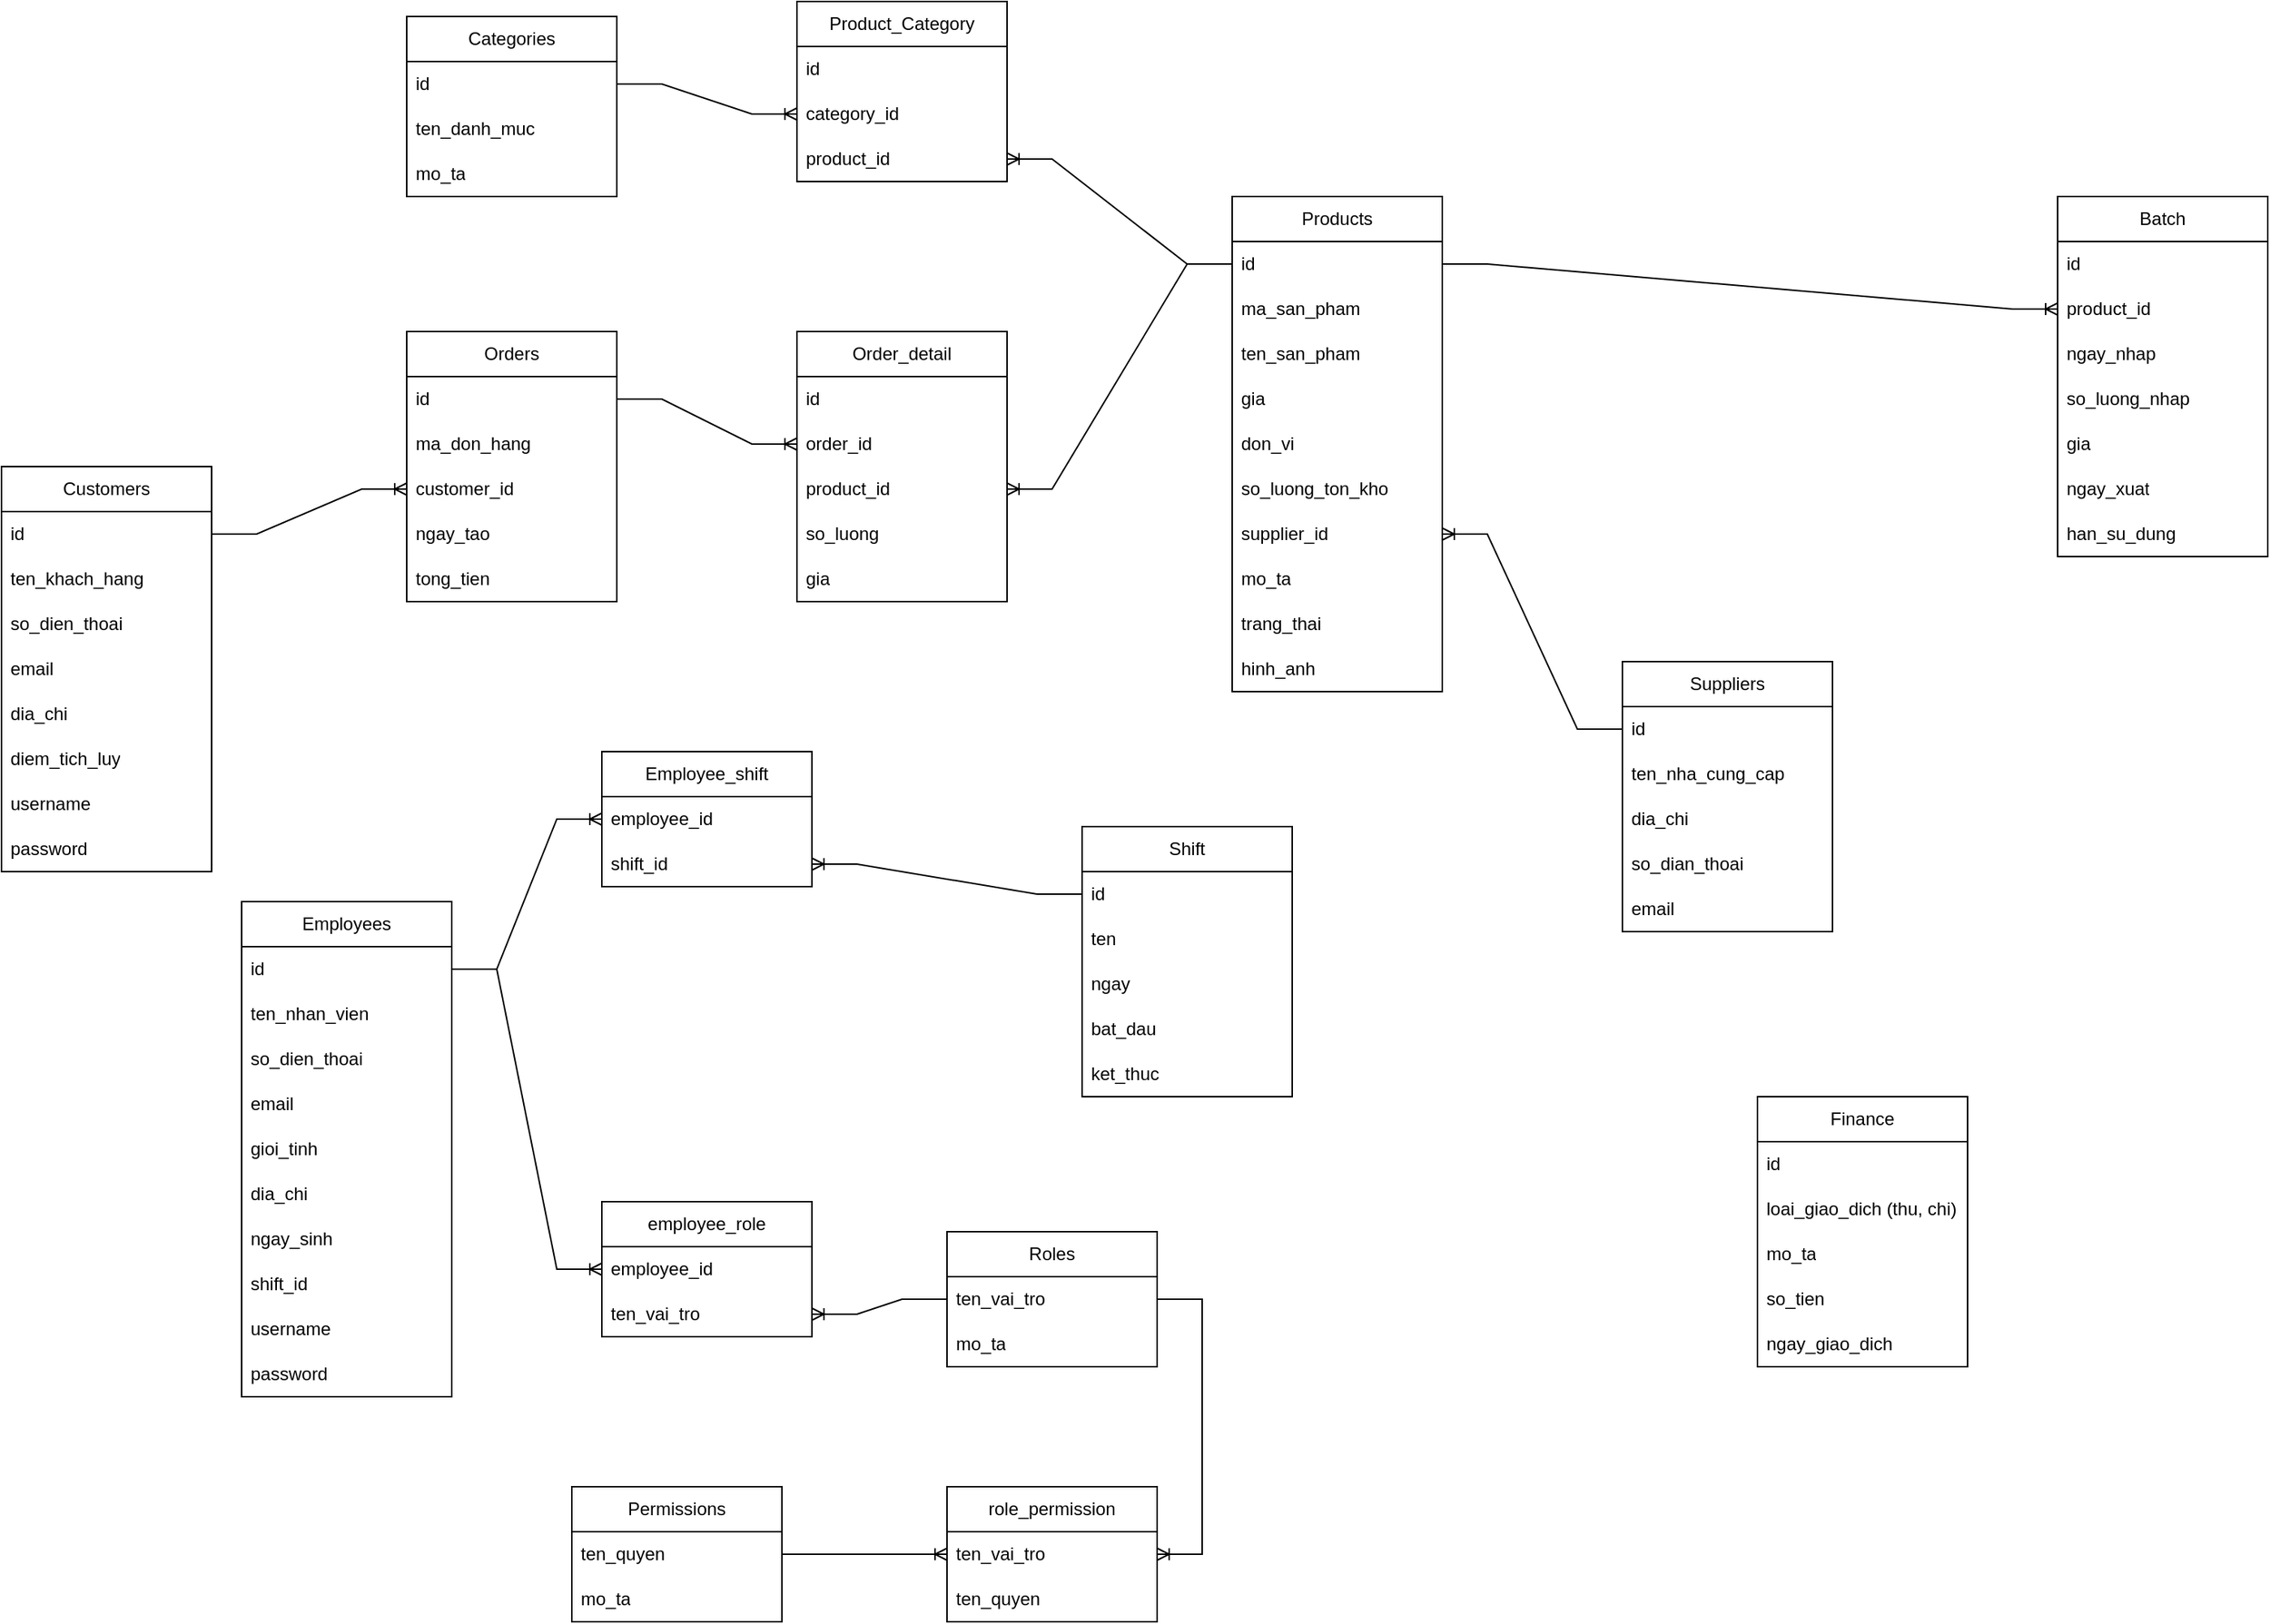 <mxfile version="24.7.8">
  <diagram name="Page-1" id="H669naESDMxC-aba8ynb">
    <mxGraphModel dx="2583" dy="2015" grid="1" gridSize="10" guides="1" tooltips="1" connect="1" arrows="1" fold="1" page="1" pageScale="1" pageWidth="827" pageHeight="1169" math="0" shadow="0">
      <root>
        <mxCell id="0" />
        <mxCell id="1" parent="0" />
        <mxCell id="jbOzBI5GDb5DetdZofzy-1" value="Employee_shift" style="swimlane;fontStyle=0;childLayout=stackLayout;horizontal=1;startSize=30;horizontalStack=0;resizeParent=1;resizeParentMax=0;resizeLast=0;collapsible=1;marginBottom=0;whiteSpace=wrap;html=1;" parent="1" vertex="1">
          <mxGeometry x="-1050" y="410" width="140" height="90" as="geometry" />
        </mxCell>
        <mxCell id="jbOzBI5GDb5DetdZofzy-2" value="employee_id" style="text;strokeColor=none;fillColor=none;align=left;verticalAlign=middle;spacingLeft=4;spacingRight=4;overflow=hidden;points=[[0,0.5],[1,0.5]];portConstraint=eastwest;rotatable=0;whiteSpace=wrap;html=1;" parent="jbOzBI5GDb5DetdZofzy-1" vertex="1">
          <mxGeometry y="30" width="140" height="30" as="geometry" />
        </mxCell>
        <mxCell id="jbOzBI5GDb5DetdZofzy-3" value="shift_id" style="text;strokeColor=none;fillColor=none;align=left;verticalAlign=middle;spacingLeft=4;spacingRight=4;overflow=hidden;points=[[0,0.5],[1,0.5]];portConstraint=eastwest;rotatable=0;whiteSpace=wrap;html=1;" parent="jbOzBI5GDb5DetdZofzy-1" vertex="1">
          <mxGeometry y="60" width="140" height="30" as="geometry" />
        </mxCell>
        <mxCell id="jbOzBI5GDb5DetdZofzy-5" value="employee_role" style="swimlane;fontStyle=0;childLayout=stackLayout;horizontal=1;startSize=30;horizontalStack=0;resizeParent=1;resizeParentMax=0;resizeLast=0;collapsible=1;marginBottom=0;whiteSpace=wrap;html=1;" parent="1" vertex="1">
          <mxGeometry x="-1050" y="710" width="140" height="90" as="geometry" />
        </mxCell>
        <mxCell id="jbOzBI5GDb5DetdZofzy-6" value="employee_id" style="text;strokeColor=none;fillColor=none;align=left;verticalAlign=middle;spacingLeft=4;spacingRight=4;overflow=hidden;points=[[0,0.5],[1,0.5]];portConstraint=eastwest;rotatable=0;whiteSpace=wrap;html=1;" parent="jbOzBI5GDb5DetdZofzy-5" vertex="1">
          <mxGeometry y="30" width="140" height="30" as="geometry" />
        </mxCell>
        <mxCell id="jbOzBI5GDb5DetdZofzy-8" value="ten_vai_tro" style="text;strokeColor=none;fillColor=none;align=left;verticalAlign=middle;spacingLeft=4;spacingRight=4;overflow=hidden;points=[[0,0.5],[1,0.5]];portConstraint=eastwest;rotatable=0;whiteSpace=wrap;html=1;" parent="jbOzBI5GDb5DetdZofzy-5" vertex="1">
          <mxGeometry y="60" width="140" height="30" as="geometry" />
        </mxCell>
        <mxCell id="jbOzBI5GDb5DetdZofzy-9" value="role_permission" style="swimlane;fontStyle=0;childLayout=stackLayout;horizontal=1;startSize=30;horizontalStack=0;resizeParent=1;resizeParentMax=0;resizeLast=0;collapsible=1;marginBottom=0;whiteSpace=wrap;html=1;" parent="1" vertex="1">
          <mxGeometry x="-820" y="900" width="140" height="90" as="geometry" />
        </mxCell>
        <mxCell id="jbOzBI5GDb5DetdZofzy-10" value="ten_vai_tro" style="text;strokeColor=none;fillColor=none;align=left;verticalAlign=middle;spacingLeft=4;spacingRight=4;overflow=hidden;points=[[0,0.5],[1,0.5]];portConstraint=eastwest;rotatable=0;whiteSpace=wrap;html=1;" parent="jbOzBI5GDb5DetdZofzy-9" vertex="1">
          <mxGeometry y="30" width="140" height="30" as="geometry" />
        </mxCell>
        <mxCell id="jbOzBI5GDb5DetdZofzy-11" value="ten_quyen" style="text;strokeColor=none;fillColor=none;align=left;verticalAlign=middle;spacingLeft=4;spacingRight=4;overflow=hidden;points=[[0,0.5],[1,0.5]];portConstraint=eastwest;rotatable=0;whiteSpace=wrap;html=1;" parent="jbOzBI5GDb5DetdZofzy-9" vertex="1">
          <mxGeometry y="60" width="140" height="30" as="geometry" />
        </mxCell>
        <mxCell id="jbOzBI5GDb5DetdZofzy-17" value="Roles" style="swimlane;fontStyle=0;childLayout=stackLayout;horizontal=1;startSize=30;horizontalStack=0;resizeParent=1;resizeParentMax=0;resizeLast=0;collapsible=1;marginBottom=0;whiteSpace=wrap;html=1;" parent="1" vertex="1">
          <mxGeometry x="-820" y="730" width="140" height="90" as="geometry" />
        </mxCell>
        <mxCell id="jbOzBI5GDb5DetdZofzy-19" value="ten_vai_tro" style="text;strokeColor=none;fillColor=none;align=left;verticalAlign=middle;spacingLeft=4;spacingRight=4;overflow=hidden;points=[[0,0.5],[1,0.5]];portConstraint=eastwest;rotatable=0;whiteSpace=wrap;html=1;" parent="jbOzBI5GDb5DetdZofzy-17" vertex="1">
          <mxGeometry y="30" width="140" height="30" as="geometry" />
        </mxCell>
        <mxCell id="jbOzBI5GDb5DetdZofzy-20" value="mo_ta" style="text;strokeColor=none;fillColor=none;align=left;verticalAlign=middle;spacingLeft=4;spacingRight=4;overflow=hidden;points=[[0,0.5],[1,0.5]];portConstraint=eastwest;rotatable=0;whiteSpace=wrap;html=1;" parent="jbOzBI5GDb5DetdZofzy-17" vertex="1">
          <mxGeometry y="60" width="140" height="30" as="geometry" />
        </mxCell>
        <mxCell id="jbOzBI5GDb5DetdZofzy-21" value="Finance" style="swimlane;fontStyle=0;childLayout=stackLayout;horizontal=1;startSize=30;horizontalStack=0;resizeParent=1;resizeParentMax=0;resizeLast=0;collapsible=1;marginBottom=0;whiteSpace=wrap;html=1;" parent="1" vertex="1">
          <mxGeometry x="-280" y="640" width="140" height="180" as="geometry" />
        </mxCell>
        <mxCell id="jbOzBI5GDb5DetdZofzy-22" value="id" style="text;strokeColor=none;fillColor=none;align=left;verticalAlign=middle;spacingLeft=4;spacingRight=4;overflow=hidden;points=[[0,0.5],[1,0.5]];portConstraint=eastwest;rotatable=0;whiteSpace=wrap;html=1;" parent="jbOzBI5GDb5DetdZofzy-21" vertex="1">
          <mxGeometry y="30" width="140" height="30" as="geometry" />
        </mxCell>
        <mxCell id="jbOzBI5GDb5DetdZofzy-23" value="loai_giao_dich (thu, chi)" style="text;strokeColor=none;fillColor=none;align=left;verticalAlign=middle;spacingLeft=4;spacingRight=4;overflow=hidden;points=[[0,0.5],[1,0.5]];portConstraint=eastwest;rotatable=0;whiteSpace=wrap;html=1;" parent="jbOzBI5GDb5DetdZofzy-21" vertex="1">
          <mxGeometry y="60" width="140" height="30" as="geometry" />
        </mxCell>
        <mxCell id="jbOzBI5GDb5DetdZofzy-24" value="mo_ta" style="text;strokeColor=none;fillColor=none;align=left;verticalAlign=middle;spacingLeft=4;spacingRight=4;overflow=hidden;points=[[0,0.5],[1,0.5]];portConstraint=eastwest;rotatable=0;whiteSpace=wrap;html=1;" parent="jbOzBI5GDb5DetdZofzy-21" vertex="1">
          <mxGeometry y="90" width="140" height="30" as="geometry" />
        </mxCell>
        <mxCell id="jbOzBI5GDb5DetdZofzy-105" value="so_tien" style="text;strokeColor=none;fillColor=none;align=left;verticalAlign=middle;spacingLeft=4;spacingRight=4;overflow=hidden;points=[[0,0.5],[1,0.5]];portConstraint=eastwest;rotatable=0;whiteSpace=wrap;html=1;" parent="jbOzBI5GDb5DetdZofzy-21" vertex="1">
          <mxGeometry y="120" width="140" height="30" as="geometry" />
        </mxCell>
        <mxCell id="jbOzBI5GDb5DetdZofzy-106" value="ngay_giao_dich" style="text;strokeColor=none;fillColor=none;align=left;verticalAlign=middle;spacingLeft=4;spacingRight=4;overflow=hidden;points=[[0,0.5],[1,0.5]];portConstraint=eastwest;rotatable=0;whiteSpace=wrap;html=1;" parent="jbOzBI5GDb5DetdZofzy-21" vertex="1">
          <mxGeometry y="150" width="140" height="30" as="geometry" />
        </mxCell>
        <mxCell id="jbOzBI5GDb5DetdZofzy-25" value="Order_detail" style="swimlane;fontStyle=0;childLayout=stackLayout;horizontal=1;startSize=30;horizontalStack=0;resizeParent=1;resizeParentMax=0;resizeLast=0;collapsible=1;marginBottom=0;whiteSpace=wrap;html=1;" parent="1" vertex="1">
          <mxGeometry x="-920" y="130" width="140" height="180" as="geometry" />
        </mxCell>
        <mxCell id="jbOzBI5GDb5DetdZofzy-26" value="id" style="text;strokeColor=none;fillColor=none;align=left;verticalAlign=middle;spacingLeft=4;spacingRight=4;overflow=hidden;points=[[0,0.5],[1,0.5]];portConstraint=eastwest;rotatable=0;whiteSpace=wrap;html=1;" parent="jbOzBI5GDb5DetdZofzy-25" vertex="1">
          <mxGeometry y="30" width="140" height="30" as="geometry" />
        </mxCell>
        <mxCell id="jbOzBI5GDb5DetdZofzy-27" value="order_id" style="text;strokeColor=none;fillColor=none;align=left;verticalAlign=middle;spacingLeft=4;spacingRight=4;overflow=hidden;points=[[0,0.5],[1,0.5]];portConstraint=eastwest;rotatable=0;whiteSpace=wrap;html=1;" parent="jbOzBI5GDb5DetdZofzy-25" vertex="1">
          <mxGeometry y="60" width="140" height="30" as="geometry" />
        </mxCell>
        <mxCell id="jbOzBI5GDb5DetdZofzy-28" value="product_id" style="text;strokeColor=none;fillColor=none;align=left;verticalAlign=middle;spacingLeft=4;spacingRight=4;overflow=hidden;points=[[0,0.5],[1,0.5]];portConstraint=eastwest;rotatable=0;whiteSpace=wrap;html=1;" parent="jbOzBI5GDb5DetdZofzy-25" vertex="1">
          <mxGeometry y="90" width="140" height="30" as="geometry" />
        </mxCell>
        <mxCell id="jbOzBI5GDb5DetdZofzy-103" value="so_luong" style="text;strokeColor=none;fillColor=none;align=left;verticalAlign=middle;spacingLeft=4;spacingRight=4;overflow=hidden;points=[[0,0.5],[1,0.5]];portConstraint=eastwest;rotatable=0;whiteSpace=wrap;html=1;" parent="jbOzBI5GDb5DetdZofzy-25" vertex="1">
          <mxGeometry y="120" width="140" height="30" as="geometry" />
        </mxCell>
        <mxCell id="jbOzBI5GDb5DetdZofzy-104" value="gia" style="text;strokeColor=none;fillColor=none;align=left;verticalAlign=middle;spacingLeft=4;spacingRight=4;overflow=hidden;points=[[0,0.5],[1,0.5]];portConstraint=eastwest;rotatable=0;whiteSpace=wrap;html=1;" parent="jbOzBI5GDb5DetdZofzy-25" vertex="1">
          <mxGeometry y="150" width="140" height="30" as="geometry" />
        </mxCell>
        <mxCell id="jbOzBI5GDb5DetdZofzy-29" value="Orders" style="swimlane;fontStyle=0;childLayout=stackLayout;horizontal=1;startSize=30;horizontalStack=0;resizeParent=1;resizeParentMax=0;resizeLast=0;collapsible=1;marginBottom=0;whiteSpace=wrap;html=1;" parent="1" vertex="1">
          <mxGeometry x="-1180" y="130" width="140" height="180" as="geometry" />
        </mxCell>
        <mxCell id="jbOzBI5GDb5DetdZofzy-30" value="id" style="text;strokeColor=none;fillColor=none;align=left;verticalAlign=middle;spacingLeft=4;spacingRight=4;overflow=hidden;points=[[0,0.5],[1,0.5]];portConstraint=eastwest;rotatable=0;whiteSpace=wrap;html=1;" parent="jbOzBI5GDb5DetdZofzy-29" vertex="1">
          <mxGeometry y="30" width="140" height="30" as="geometry" />
        </mxCell>
        <mxCell id="jbOzBI5GDb5DetdZofzy-31" value="ma_don_hang" style="text;strokeColor=none;fillColor=none;align=left;verticalAlign=middle;spacingLeft=4;spacingRight=4;overflow=hidden;points=[[0,0.5],[1,0.5]];portConstraint=eastwest;rotatable=0;whiteSpace=wrap;html=1;" parent="jbOzBI5GDb5DetdZofzy-29" vertex="1">
          <mxGeometry y="60" width="140" height="30" as="geometry" />
        </mxCell>
        <mxCell id="jbOzBI5GDb5DetdZofzy-32" value="customer_id" style="text;strokeColor=none;fillColor=none;align=left;verticalAlign=middle;spacingLeft=4;spacingRight=4;overflow=hidden;points=[[0,0.5],[1,0.5]];portConstraint=eastwest;rotatable=0;whiteSpace=wrap;html=1;" parent="jbOzBI5GDb5DetdZofzy-29" vertex="1">
          <mxGeometry y="90" width="140" height="30" as="geometry" />
        </mxCell>
        <mxCell id="jbOzBI5GDb5DetdZofzy-100" value="ngay_tao" style="text;strokeColor=none;fillColor=none;align=left;verticalAlign=middle;spacingLeft=4;spacingRight=4;overflow=hidden;points=[[0,0.5],[1,0.5]];portConstraint=eastwest;rotatable=0;whiteSpace=wrap;html=1;" parent="jbOzBI5GDb5DetdZofzy-29" vertex="1">
          <mxGeometry y="120" width="140" height="30" as="geometry" />
        </mxCell>
        <mxCell id="jbOzBI5GDb5DetdZofzy-101" value="tong_tien" style="text;strokeColor=none;fillColor=none;align=left;verticalAlign=middle;spacingLeft=4;spacingRight=4;overflow=hidden;points=[[0,0.5],[1,0.5]];portConstraint=eastwest;rotatable=0;whiteSpace=wrap;html=1;" parent="jbOzBI5GDb5DetdZofzy-29" vertex="1">
          <mxGeometry y="150" width="140" height="30" as="geometry" />
        </mxCell>
        <mxCell id="jbOzBI5GDb5DetdZofzy-33" value="Customers" style="swimlane;fontStyle=0;childLayout=stackLayout;horizontal=1;startSize=30;horizontalStack=0;resizeParent=1;resizeParentMax=0;resizeLast=0;collapsible=1;marginBottom=0;whiteSpace=wrap;html=1;" parent="1" vertex="1">
          <mxGeometry x="-1450" y="220" width="140" height="270" as="geometry" />
        </mxCell>
        <mxCell id="jbOzBI5GDb5DetdZofzy-34" value="id" style="text;strokeColor=none;fillColor=none;align=left;verticalAlign=middle;spacingLeft=4;spacingRight=4;overflow=hidden;points=[[0,0.5],[1,0.5]];portConstraint=eastwest;rotatable=0;whiteSpace=wrap;html=1;" parent="jbOzBI5GDb5DetdZofzy-33" vertex="1">
          <mxGeometry y="30" width="140" height="30" as="geometry" />
        </mxCell>
        <mxCell id="jbOzBI5GDb5DetdZofzy-35" value="ten_khach_hang" style="text;strokeColor=none;fillColor=none;align=left;verticalAlign=middle;spacingLeft=4;spacingRight=4;overflow=hidden;points=[[0,0.5],[1,0.5]];portConstraint=eastwest;rotatable=0;whiteSpace=wrap;html=1;" parent="jbOzBI5GDb5DetdZofzy-33" vertex="1">
          <mxGeometry y="60" width="140" height="30" as="geometry" />
        </mxCell>
        <mxCell id="jbOzBI5GDb5DetdZofzy-90" value="so_dien_thoai" style="text;strokeColor=none;fillColor=none;align=left;verticalAlign=middle;spacingLeft=4;spacingRight=4;overflow=hidden;points=[[0,0.5],[1,0.5]];portConstraint=eastwest;rotatable=0;whiteSpace=wrap;html=1;" parent="jbOzBI5GDb5DetdZofzy-33" vertex="1">
          <mxGeometry y="90" width="140" height="30" as="geometry" />
        </mxCell>
        <mxCell id="jbOzBI5GDb5DetdZofzy-88" value="email" style="text;strokeColor=none;fillColor=none;align=left;verticalAlign=middle;spacingLeft=4;spacingRight=4;overflow=hidden;points=[[0,0.5],[1,0.5]];portConstraint=eastwest;rotatable=0;whiteSpace=wrap;html=1;" parent="jbOzBI5GDb5DetdZofzy-33" vertex="1">
          <mxGeometry y="120" width="140" height="30" as="geometry" />
        </mxCell>
        <mxCell id="jbOzBI5GDb5DetdZofzy-91" value="dia_chi" style="text;strokeColor=none;fillColor=none;align=left;verticalAlign=middle;spacingLeft=4;spacingRight=4;overflow=hidden;points=[[0,0.5],[1,0.5]];portConstraint=eastwest;rotatable=0;whiteSpace=wrap;html=1;" parent="jbOzBI5GDb5DetdZofzy-33" vertex="1">
          <mxGeometry y="150" width="140" height="30" as="geometry" />
        </mxCell>
        <mxCell id="jbOzBI5GDb5DetdZofzy-89" value="diem_tich_luy" style="text;strokeColor=none;fillColor=none;align=left;verticalAlign=middle;spacingLeft=4;spacingRight=4;overflow=hidden;points=[[0,0.5],[1,0.5]];portConstraint=eastwest;rotatable=0;whiteSpace=wrap;html=1;" parent="jbOzBI5GDb5DetdZofzy-33" vertex="1">
          <mxGeometry y="180" width="140" height="30" as="geometry" />
        </mxCell>
        <mxCell id="jbOzBI5GDb5DetdZofzy-96" value="username" style="text;strokeColor=none;fillColor=none;align=left;verticalAlign=middle;spacingLeft=4;spacingRight=4;overflow=hidden;points=[[0,0.5],[1,0.5]];portConstraint=eastwest;rotatable=0;whiteSpace=wrap;html=1;" parent="jbOzBI5GDb5DetdZofzy-33" vertex="1">
          <mxGeometry y="210" width="140" height="30" as="geometry" />
        </mxCell>
        <mxCell id="jbOzBI5GDb5DetdZofzy-97" value="password" style="text;strokeColor=none;fillColor=none;align=left;verticalAlign=middle;spacingLeft=4;spacingRight=4;overflow=hidden;points=[[0,0.5],[1,0.5]];portConstraint=eastwest;rotatable=0;whiteSpace=wrap;html=1;" parent="jbOzBI5GDb5DetdZofzy-33" vertex="1">
          <mxGeometry y="240" width="140" height="30" as="geometry" />
        </mxCell>
        <mxCell id="jbOzBI5GDb5DetdZofzy-37" value="Employees" style="swimlane;fontStyle=0;childLayout=stackLayout;horizontal=1;startSize=30;horizontalStack=0;resizeParent=1;resizeParentMax=0;resizeLast=0;collapsible=1;marginBottom=0;whiteSpace=wrap;html=1;" parent="1" vertex="1">
          <mxGeometry x="-1290" y="510" width="140" height="330" as="geometry" />
        </mxCell>
        <mxCell id="jbOzBI5GDb5DetdZofzy-38" value="id" style="text;strokeColor=none;fillColor=none;align=left;verticalAlign=middle;spacingLeft=4;spacingRight=4;overflow=hidden;points=[[0,0.5],[1,0.5]];portConstraint=eastwest;rotatable=0;whiteSpace=wrap;html=1;" parent="jbOzBI5GDb5DetdZofzy-37" vertex="1">
          <mxGeometry y="30" width="140" height="30" as="geometry" />
        </mxCell>
        <mxCell id="jbOzBI5GDb5DetdZofzy-39" value="ten_nhan_vien" style="text;strokeColor=none;fillColor=none;align=left;verticalAlign=middle;spacingLeft=4;spacingRight=4;overflow=hidden;points=[[0,0.5],[1,0.5]];portConstraint=eastwest;rotatable=0;whiteSpace=wrap;html=1;" parent="jbOzBI5GDb5DetdZofzy-37" vertex="1">
          <mxGeometry y="60" width="140" height="30" as="geometry" />
        </mxCell>
        <mxCell id="jbOzBI5GDb5DetdZofzy-40" value="so_dien_thoai" style="text;strokeColor=none;fillColor=none;align=left;verticalAlign=middle;spacingLeft=4;spacingRight=4;overflow=hidden;points=[[0,0.5],[1,0.5]];portConstraint=eastwest;rotatable=0;whiteSpace=wrap;html=1;" parent="jbOzBI5GDb5DetdZofzy-37" vertex="1">
          <mxGeometry y="90" width="140" height="30" as="geometry" />
        </mxCell>
        <mxCell id="jbOzBI5GDb5DetdZofzy-75" value="email" style="text;strokeColor=none;fillColor=none;align=left;verticalAlign=middle;spacingLeft=4;spacingRight=4;overflow=hidden;points=[[0,0.5],[1,0.5]];portConstraint=eastwest;rotatable=0;whiteSpace=wrap;html=1;" parent="jbOzBI5GDb5DetdZofzy-37" vertex="1">
          <mxGeometry y="120" width="140" height="30" as="geometry" />
        </mxCell>
        <mxCell id="jbOzBI5GDb5DetdZofzy-76" value="gioi_tinh" style="text;strokeColor=none;fillColor=none;align=left;verticalAlign=middle;spacingLeft=4;spacingRight=4;overflow=hidden;points=[[0,0.5],[1,0.5]];portConstraint=eastwest;rotatable=0;whiteSpace=wrap;html=1;" parent="jbOzBI5GDb5DetdZofzy-37" vertex="1">
          <mxGeometry y="150" width="140" height="30" as="geometry" />
        </mxCell>
        <mxCell id="jbOzBI5GDb5DetdZofzy-77" value="dia_chi" style="text;strokeColor=none;fillColor=none;align=left;verticalAlign=middle;spacingLeft=4;spacingRight=4;overflow=hidden;points=[[0,0.5],[1,0.5]];portConstraint=eastwest;rotatable=0;whiteSpace=wrap;html=1;" parent="jbOzBI5GDb5DetdZofzy-37" vertex="1">
          <mxGeometry y="180" width="140" height="30" as="geometry" />
        </mxCell>
        <mxCell id="jbOzBI5GDb5DetdZofzy-78" value="ngay_sinh" style="text;strokeColor=none;fillColor=none;align=left;verticalAlign=middle;spacingLeft=4;spacingRight=4;overflow=hidden;points=[[0,0.5],[1,0.5]];portConstraint=eastwest;rotatable=0;whiteSpace=wrap;html=1;" parent="jbOzBI5GDb5DetdZofzy-37" vertex="1">
          <mxGeometry y="210" width="140" height="30" as="geometry" />
        </mxCell>
        <mxCell id="jbOzBI5GDb5DetdZofzy-74" value="shift_id" style="text;strokeColor=none;fillColor=none;align=left;verticalAlign=middle;spacingLeft=4;spacingRight=4;overflow=hidden;points=[[0,0.5],[1,0.5]];portConstraint=eastwest;rotatable=0;whiteSpace=wrap;html=1;" parent="jbOzBI5GDb5DetdZofzy-37" vertex="1">
          <mxGeometry y="240" width="140" height="30" as="geometry" />
        </mxCell>
        <mxCell id="jbOzBI5GDb5DetdZofzy-98" value="username" style="text;strokeColor=none;fillColor=none;align=left;verticalAlign=middle;spacingLeft=4;spacingRight=4;overflow=hidden;points=[[0,0.5],[1,0.5]];portConstraint=eastwest;rotatable=0;whiteSpace=wrap;html=1;" parent="jbOzBI5GDb5DetdZofzy-37" vertex="1">
          <mxGeometry y="270" width="140" height="30" as="geometry" />
        </mxCell>
        <mxCell id="jbOzBI5GDb5DetdZofzy-99" value="password" style="text;strokeColor=none;fillColor=none;align=left;verticalAlign=middle;spacingLeft=4;spacingRight=4;overflow=hidden;points=[[0,0.5],[1,0.5]];portConstraint=eastwest;rotatable=0;whiteSpace=wrap;html=1;" parent="jbOzBI5GDb5DetdZofzy-37" vertex="1">
          <mxGeometry y="300" width="140" height="30" as="geometry" />
        </mxCell>
        <mxCell id="jbOzBI5GDb5DetdZofzy-41" value="Suppliers" style="swimlane;fontStyle=0;childLayout=stackLayout;horizontal=1;startSize=30;horizontalStack=0;resizeParent=1;resizeParentMax=0;resizeLast=0;collapsible=1;marginBottom=0;whiteSpace=wrap;html=1;" parent="1" vertex="1">
          <mxGeometry x="-370" y="350" width="140" height="180" as="geometry" />
        </mxCell>
        <mxCell id="jbOzBI5GDb5DetdZofzy-42" value="id" style="text;strokeColor=none;fillColor=none;align=left;verticalAlign=middle;spacingLeft=4;spacingRight=4;overflow=hidden;points=[[0,0.5],[1,0.5]];portConstraint=eastwest;rotatable=0;whiteSpace=wrap;html=1;" parent="jbOzBI5GDb5DetdZofzy-41" vertex="1">
          <mxGeometry y="30" width="140" height="30" as="geometry" />
        </mxCell>
        <mxCell id="jbOzBI5GDb5DetdZofzy-43" value="ten_nha_cung_cap" style="text;strokeColor=none;fillColor=none;align=left;verticalAlign=middle;spacingLeft=4;spacingRight=4;overflow=hidden;points=[[0,0.5],[1,0.5]];portConstraint=eastwest;rotatable=0;whiteSpace=wrap;html=1;" parent="jbOzBI5GDb5DetdZofzy-41" vertex="1">
          <mxGeometry y="60" width="140" height="30" as="geometry" />
        </mxCell>
        <mxCell id="jbOzBI5GDb5DetdZofzy-73" value="dia_chi" style="text;strokeColor=none;fillColor=none;align=left;verticalAlign=middle;spacingLeft=4;spacingRight=4;overflow=hidden;points=[[0,0.5],[1,0.5]];portConstraint=eastwest;rotatable=0;whiteSpace=wrap;html=1;" parent="jbOzBI5GDb5DetdZofzy-41" vertex="1">
          <mxGeometry y="90" width="140" height="30" as="geometry" />
        </mxCell>
        <mxCell id="jbOzBI5GDb5DetdZofzy-44" value="so_dian_thoai" style="text;strokeColor=none;fillColor=none;align=left;verticalAlign=middle;spacingLeft=4;spacingRight=4;overflow=hidden;points=[[0,0.5],[1,0.5]];portConstraint=eastwest;rotatable=0;whiteSpace=wrap;html=1;" parent="jbOzBI5GDb5DetdZofzy-41" vertex="1">
          <mxGeometry y="120" width="140" height="30" as="geometry" />
        </mxCell>
        <mxCell id="jbOzBI5GDb5DetdZofzy-72" value="email" style="text;strokeColor=none;fillColor=none;align=left;verticalAlign=middle;spacingLeft=4;spacingRight=4;overflow=hidden;points=[[0,0.5],[1,0.5]];portConstraint=eastwest;rotatable=0;whiteSpace=wrap;html=1;" parent="jbOzBI5GDb5DetdZofzy-41" vertex="1">
          <mxGeometry y="150" width="140" height="30" as="geometry" />
        </mxCell>
        <mxCell id="jbOzBI5GDb5DetdZofzy-49" value="Categories" style="swimlane;fontStyle=0;childLayout=stackLayout;horizontal=1;startSize=30;horizontalStack=0;resizeParent=1;resizeParentMax=0;resizeLast=0;collapsible=1;marginBottom=0;whiteSpace=wrap;html=1;" parent="1" vertex="1">
          <mxGeometry x="-1180" y="-80" width="140" height="120" as="geometry" />
        </mxCell>
        <mxCell id="jbOzBI5GDb5DetdZofzy-50" value="id" style="text;strokeColor=none;fillColor=none;align=left;verticalAlign=middle;spacingLeft=4;spacingRight=4;overflow=hidden;points=[[0,0.5],[1,0.5]];portConstraint=eastwest;rotatable=0;whiteSpace=wrap;html=1;" parent="jbOzBI5GDb5DetdZofzy-49" vertex="1">
          <mxGeometry y="30" width="140" height="30" as="geometry" />
        </mxCell>
        <mxCell id="jbOzBI5GDb5DetdZofzy-51" value="ten_danh_muc" style="text;strokeColor=none;fillColor=none;align=left;verticalAlign=middle;spacingLeft=4;spacingRight=4;overflow=hidden;points=[[0,0.5],[1,0.5]];portConstraint=eastwest;rotatable=0;whiteSpace=wrap;html=1;" parent="jbOzBI5GDb5DetdZofzy-49" vertex="1">
          <mxGeometry y="60" width="140" height="30" as="geometry" />
        </mxCell>
        <mxCell id="jbOzBI5GDb5DetdZofzy-52" value="mo_ta" style="text;strokeColor=none;fillColor=none;align=left;verticalAlign=middle;spacingLeft=4;spacingRight=4;overflow=hidden;points=[[0,0.5],[1,0.5]];portConstraint=eastwest;rotatable=0;whiteSpace=wrap;html=1;" parent="jbOzBI5GDb5DetdZofzy-49" vertex="1">
          <mxGeometry y="90" width="140" height="30" as="geometry" />
        </mxCell>
        <mxCell id="jbOzBI5GDb5DetdZofzy-53" value="Products" style="swimlane;fontStyle=0;childLayout=stackLayout;horizontal=1;startSize=30;horizontalStack=0;resizeParent=1;resizeParentMax=0;resizeLast=0;collapsible=1;marginBottom=0;whiteSpace=wrap;html=1;" parent="1" vertex="1">
          <mxGeometry x="-630" y="40" width="140" height="330" as="geometry" />
        </mxCell>
        <mxCell id="jbOzBI5GDb5DetdZofzy-54" value="id" style="text;strokeColor=none;fillColor=none;align=left;verticalAlign=middle;spacingLeft=4;spacingRight=4;overflow=hidden;points=[[0,0.5],[1,0.5]];portConstraint=eastwest;rotatable=0;whiteSpace=wrap;html=1;" parent="jbOzBI5GDb5DetdZofzy-53" vertex="1">
          <mxGeometry y="30" width="140" height="30" as="geometry" />
        </mxCell>
        <mxCell id="jbOzBI5GDb5DetdZofzy-55" value="ma_san_pham" style="text;strokeColor=none;fillColor=none;align=left;verticalAlign=middle;spacingLeft=4;spacingRight=4;overflow=hidden;points=[[0,0.5],[1,0.5]];portConstraint=eastwest;rotatable=0;whiteSpace=wrap;html=1;" parent="jbOzBI5GDb5DetdZofzy-53" vertex="1">
          <mxGeometry y="60" width="140" height="30" as="geometry" />
        </mxCell>
        <mxCell id="jbOzBI5GDb5DetdZofzy-56" value="ten_san_pham" style="text;strokeColor=none;fillColor=none;align=left;verticalAlign=middle;spacingLeft=4;spacingRight=4;overflow=hidden;points=[[0,0.5],[1,0.5]];portConstraint=eastwest;rotatable=0;whiteSpace=wrap;html=1;" parent="jbOzBI5GDb5DetdZofzy-53" vertex="1">
          <mxGeometry y="90" width="140" height="30" as="geometry" />
        </mxCell>
        <mxCell id="jbOzBI5GDb5DetdZofzy-57" value="gia" style="text;strokeColor=none;fillColor=none;align=left;verticalAlign=middle;spacingLeft=4;spacingRight=4;overflow=hidden;points=[[0,0.5],[1,0.5]];portConstraint=eastwest;rotatable=0;whiteSpace=wrap;html=1;" parent="jbOzBI5GDb5DetdZofzy-53" vertex="1">
          <mxGeometry y="120" width="140" height="30" as="geometry" />
        </mxCell>
        <mxCell id="jbOzBI5GDb5DetdZofzy-60" value="don_vi" style="text;strokeColor=none;fillColor=none;align=left;verticalAlign=middle;spacingLeft=4;spacingRight=4;overflow=hidden;points=[[0,0.5],[1,0.5]];portConstraint=eastwest;rotatable=0;whiteSpace=wrap;html=1;" parent="jbOzBI5GDb5DetdZofzy-53" vertex="1">
          <mxGeometry y="150" width="140" height="30" as="geometry" />
        </mxCell>
        <mxCell id="jbOzBI5GDb5DetdZofzy-47" value="so_luong_ton_kho" style="text;strokeColor=none;fillColor=none;align=left;verticalAlign=middle;spacingLeft=4;spacingRight=4;overflow=hidden;points=[[0,0.5],[1,0.5]];portConstraint=eastwest;rotatable=0;whiteSpace=wrap;html=1;" parent="jbOzBI5GDb5DetdZofzy-53" vertex="1">
          <mxGeometry y="180" width="140" height="30" as="geometry" />
        </mxCell>
        <mxCell id="jbOzBI5GDb5DetdZofzy-63" value="supplier_id" style="text;strokeColor=none;fillColor=none;align=left;verticalAlign=middle;spacingLeft=4;spacingRight=4;overflow=hidden;points=[[0,0.5],[1,0.5]];portConstraint=eastwest;rotatable=0;whiteSpace=wrap;html=1;" parent="jbOzBI5GDb5DetdZofzy-53" vertex="1">
          <mxGeometry y="210" width="140" height="30" as="geometry" />
        </mxCell>
        <mxCell id="jbOzBI5GDb5DetdZofzy-64" value="mo_ta" style="text;strokeColor=none;fillColor=none;align=left;verticalAlign=middle;spacingLeft=4;spacingRight=4;overflow=hidden;points=[[0,0.5],[1,0.5]];portConstraint=eastwest;rotatable=0;whiteSpace=wrap;html=1;" parent="jbOzBI5GDb5DetdZofzy-53" vertex="1">
          <mxGeometry y="240" width="140" height="30" as="geometry" />
        </mxCell>
        <mxCell id="d_VxpKzS0_Iv7SHVNIfm-1" value="trang_thai" style="text;strokeColor=none;fillColor=none;align=left;verticalAlign=middle;spacingLeft=4;spacingRight=4;overflow=hidden;points=[[0,0.5],[1,0.5]];portConstraint=eastwest;rotatable=0;whiteSpace=wrap;html=1;" vertex="1" parent="jbOzBI5GDb5DetdZofzy-53">
          <mxGeometry y="270" width="140" height="30" as="geometry" />
        </mxCell>
        <mxCell id="jbOzBI5GDb5DetdZofzy-65" value="hinh_anh" style="text;strokeColor=none;fillColor=none;align=left;verticalAlign=middle;spacingLeft=4;spacingRight=4;overflow=hidden;points=[[0,0.5],[1,0.5]];portConstraint=eastwest;rotatable=0;whiteSpace=wrap;html=1;" parent="jbOzBI5GDb5DetdZofzy-53" vertex="1">
          <mxGeometry y="300" width="140" height="30" as="geometry" />
        </mxCell>
        <mxCell id="jbOzBI5GDb5DetdZofzy-66" value="Batch" style="swimlane;fontStyle=0;childLayout=stackLayout;horizontal=1;startSize=30;horizontalStack=0;resizeParent=1;resizeParentMax=0;resizeLast=0;collapsible=1;marginBottom=0;whiteSpace=wrap;html=1;" parent="1" vertex="1">
          <mxGeometry x="-80" y="40" width="140" height="240" as="geometry" />
        </mxCell>
        <mxCell id="jbOzBI5GDb5DetdZofzy-67" value="id" style="text;strokeColor=none;fillColor=none;align=left;verticalAlign=middle;spacingLeft=4;spacingRight=4;overflow=hidden;points=[[0,0.5],[1,0.5]];portConstraint=eastwest;rotatable=0;whiteSpace=wrap;html=1;" parent="jbOzBI5GDb5DetdZofzy-66" vertex="1">
          <mxGeometry y="30" width="140" height="30" as="geometry" />
        </mxCell>
        <mxCell id="d_VxpKzS0_Iv7SHVNIfm-3" value="product_id" style="text;strokeColor=none;fillColor=none;align=left;verticalAlign=middle;spacingLeft=4;spacingRight=4;overflow=hidden;points=[[0,0.5],[1,0.5]];portConstraint=eastwest;rotatable=0;whiteSpace=wrap;html=1;" vertex="1" parent="jbOzBI5GDb5DetdZofzy-66">
          <mxGeometry y="60" width="140" height="30" as="geometry" />
        </mxCell>
        <mxCell id="jbOzBI5GDb5DetdZofzy-68" value="ngay_nhap" style="text;strokeColor=none;fillColor=none;align=left;verticalAlign=middle;spacingLeft=4;spacingRight=4;overflow=hidden;points=[[0,0.5],[1,0.5]];portConstraint=eastwest;rotatable=0;whiteSpace=wrap;html=1;" parent="jbOzBI5GDb5DetdZofzy-66" vertex="1">
          <mxGeometry y="90" width="140" height="30" as="geometry" />
        </mxCell>
        <mxCell id="jbOzBI5GDb5DetdZofzy-48" value="so_luong_nhap" style="text;strokeColor=none;fillColor=none;align=left;verticalAlign=middle;spacingLeft=4;spacingRight=4;overflow=hidden;points=[[0,0.5],[1,0.5]];portConstraint=eastwest;rotatable=0;whiteSpace=wrap;html=1;" parent="jbOzBI5GDb5DetdZofzy-66" vertex="1">
          <mxGeometry y="120" width="140" height="30" as="geometry" />
        </mxCell>
        <mxCell id="d_VxpKzS0_Iv7SHVNIfm-2" value="gia" style="text;strokeColor=none;fillColor=none;align=left;verticalAlign=middle;spacingLeft=4;spacingRight=4;overflow=hidden;points=[[0,0.5],[1,0.5]];portConstraint=eastwest;rotatable=0;whiteSpace=wrap;html=1;" vertex="1" parent="jbOzBI5GDb5DetdZofzy-66">
          <mxGeometry y="150" width="140" height="30" as="geometry" />
        </mxCell>
        <mxCell id="jbOzBI5GDb5DetdZofzy-69" value="ngay_xuat" style="text;strokeColor=none;fillColor=none;align=left;verticalAlign=middle;spacingLeft=4;spacingRight=4;overflow=hidden;points=[[0,0.5],[1,0.5]];portConstraint=eastwest;rotatable=0;whiteSpace=wrap;html=1;" parent="jbOzBI5GDb5DetdZofzy-66" vertex="1">
          <mxGeometry y="180" width="140" height="30" as="geometry" />
        </mxCell>
        <mxCell id="jbOzBI5GDb5DetdZofzy-59" value="han_su_dung" style="text;strokeColor=none;fillColor=none;align=left;verticalAlign=middle;spacingLeft=4;spacingRight=4;overflow=hidden;points=[[0,0.5],[1,0.5]];portConstraint=eastwest;rotatable=0;whiteSpace=wrap;html=1;" parent="jbOzBI5GDb5DetdZofzy-66" vertex="1">
          <mxGeometry y="210" width="140" height="30" as="geometry" />
        </mxCell>
        <mxCell id="jbOzBI5GDb5DetdZofzy-79" value="Shift" style="swimlane;fontStyle=0;childLayout=stackLayout;horizontal=1;startSize=30;horizontalStack=0;resizeParent=1;resizeParentMax=0;resizeLast=0;collapsible=1;marginBottom=0;whiteSpace=wrap;html=1;" parent="1" vertex="1">
          <mxGeometry x="-730" y="460" width="140" height="180" as="geometry" />
        </mxCell>
        <mxCell id="jbOzBI5GDb5DetdZofzy-80" value="id" style="text;strokeColor=none;fillColor=none;align=left;verticalAlign=middle;spacingLeft=4;spacingRight=4;overflow=hidden;points=[[0,0.5],[1,0.5]];portConstraint=eastwest;rotatable=0;whiteSpace=wrap;html=1;" parent="jbOzBI5GDb5DetdZofzy-79" vertex="1">
          <mxGeometry y="30" width="140" height="30" as="geometry" />
        </mxCell>
        <mxCell id="d_VxpKzS0_Iv7SHVNIfm-5" value="ten" style="text;strokeColor=none;fillColor=none;align=left;verticalAlign=middle;spacingLeft=4;spacingRight=4;overflow=hidden;points=[[0,0.5],[1,0.5]];portConstraint=eastwest;rotatable=0;whiteSpace=wrap;html=1;" vertex="1" parent="jbOzBI5GDb5DetdZofzy-79">
          <mxGeometry y="60" width="140" height="30" as="geometry" />
        </mxCell>
        <mxCell id="jbOzBI5GDb5DetdZofzy-81" value="ngay" style="text;strokeColor=none;fillColor=none;align=left;verticalAlign=middle;spacingLeft=4;spacingRight=4;overflow=hidden;points=[[0,0.5],[1,0.5]];portConstraint=eastwest;rotatable=0;whiteSpace=wrap;html=1;" parent="jbOzBI5GDb5DetdZofzy-79" vertex="1">
          <mxGeometry y="90" width="140" height="30" as="geometry" />
        </mxCell>
        <mxCell id="jbOzBI5GDb5DetdZofzy-82" value="bat_dau" style="text;strokeColor=none;fillColor=none;align=left;verticalAlign=middle;spacingLeft=4;spacingRight=4;overflow=hidden;points=[[0,0.5],[1,0.5]];portConstraint=eastwest;rotatable=0;whiteSpace=wrap;html=1;" parent="jbOzBI5GDb5DetdZofzy-79" vertex="1">
          <mxGeometry y="120" width="140" height="30" as="geometry" />
        </mxCell>
        <mxCell id="jbOzBI5GDb5DetdZofzy-83" value="ket_thuc" style="text;strokeColor=none;fillColor=none;align=left;verticalAlign=middle;spacingLeft=4;spacingRight=4;overflow=hidden;points=[[0,0.5],[1,0.5]];portConstraint=eastwest;rotatable=0;whiteSpace=wrap;html=1;" parent="jbOzBI5GDb5DetdZofzy-79" vertex="1">
          <mxGeometry y="150" width="140" height="30" as="geometry" />
        </mxCell>
        <mxCell id="jbOzBI5GDb5DetdZofzy-107" value="Permissions" style="swimlane;fontStyle=0;childLayout=stackLayout;horizontal=1;startSize=30;horizontalStack=0;resizeParent=1;resizeParentMax=0;resizeLast=0;collapsible=1;marginBottom=0;whiteSpace=wrap;html=1;" parent="1" vertex="1">
          <mxGeometry x="-1070" y="900" width="140" height="90" as="geometry" />
        </mxCell>
        <mxCell id="jbOzBI5GDb5DetdZofzy-109" value="ten_quyen" style="text;strokeColor=none;fillColor=none;align=left;verticalAlign=middle;spacingLeft=4;spacingRight=4;overflow=hidden;points=[[0,0.5],[1,0.5]];portConstraint=eastwest;rotatable=0;whiteSpace=wrap;html=1;" parent="jbOzBI5GDb5DetdZofzy-107" vertex="1">
          <mxGeometry y="30" width="140" height="30" as="geometry" />
        </mxCell>
        <mxCell id="jbOzBI5GDb5DetdZofzy-110" value="mo_ta" style="text;strokeColor=none;fillColor=none;align=left;verticalAlign=middle;spacingLeft=4;spacingRight=4;overflow=hidden;points=[[0,0.5],[1,0.5]];portConstraint=eastwest;rotatable=0;whiteSpace=wrap;html=1;" parent="jbOzBI5GDb5DetdZofzy-107" vertex="1">
          <mxGeometry y="60" width="140" height="30" as="geometry" />
        </mxCell>
        <mxCell id="jbOzBI5GDb5DetdZofzy-117" value="" style="edgeStyle=entityRelationEdgeStyle;fontSize=12;html=1;endArrow=ERoneToMany;rounded=0;exitX=1;exitY=0.5;exitDx=0;exitDy=0;entryX=0;entryY=0.5;entryDx=0;entryDy=0;" parent="1" source="jbOzBI5GDb5DetdZofzy-54" target="d_VxpKzS0_Iv7SHVNIfm-3" edge="1">
          <mxGeometry width="100" height="100" relative="1" as="geometry">
            <mxPoint x="-370" y="150" as="sourcePoint" />
            <mxPoint x="-260" y="220" as="targetPoint" />
          </mxGeometry>
        </mxCell>
        <mxCell id="jbOzBI5GDb5DetdZofzy-118" value="" style="edgeStyle=entityRelationEdgeStyle;fontSize=12;html=1;endArrow=ERoneToMany;rounded=0;exitX=0;exitY=0.5;exitDx=0;exitDy=0;entryX=1;entryY=0.5;entryDx=0;entryDy=0;" parent="1" source="jbOzBI5GDb5DetdZofzy-54" target="jbOzBI5GDb5DetdZofzy-122" edge="1">
          <mxGeometry width="100" height="100" relative="1" as="geometry">
            <mxPoint x="-750" y="190" as="sourcePoint" />
            <mxPoint x="-670" y="340" as="targetPoint" />
          </mxGeometry>
        </mxCell>
        <mxCell id="jbOzBI5GDb5DetdZofzy-119" value="Product_Category" style="swimlane;fontStyle=0;childLayout=stackLayout;horizontal=1;startSize=30;horizontalStack=0;resizeParent=1;resizeParentMax=0;resizeLast=0;collapsible=1;marginBottom=0;whiteSpace=wrap;html=1;" parent="1" vertex="1">
          <mxGeometry x="-920" y="-90" width="140" height="120" as="geometry" />
        </mxCell>
        <mxCell id="jbOzBI5GDb5DetdZofzy-120" value="id" style="text;strokeColor=none;fillColor=none;align=left;verticalAlign=middle;spacingLeft=4;spacingRight=4;overflow=hidden;points=[[0,0.5],[1,0.5]];portConstraint=eastwest;rotatable=0;whiteSpace=wrap;html=1;" parent="jbOzBI5GDb5DetdZofzy-119" vertex="1">
          <mxGeometry y="30" width="140" height="30" as="geometry" />
        </mxCell>
        <mxCell id="jbOzBI5GDb5DetdZofzy-121" value="category_id" style="text;strokeColor=none;fillColor=none;align=left;verticalAlign=middle;spacingLeft=4;spacingRight=4;overflow=hidden;points=[[0,0.5],[1,0.5]];portConstraint=eastwest;rotatable=0;whiteSpace=wrap;html=1;" parent="jbOzBI5GDb5DetdZofzy-119" vertex="1">
          <mxGeometry y="60" width="140" height="30" as="geometry" />
        </mxCell>
        <mxCell id="jbOzBI5GDb5DetdZofzy-122" value="product_id" style="text;strokeColor=none;fillColor=none;align=left;verticalAlign=middle;spacingLeft=4;spacingRight=4;overflow=hidden;points=[[0,0.5],[1,0.5]];portConstraint=eastwest;rotatable=0;whiteSpace=wrap;html=1;" parent="jbOzBI5GDb5DetdZofzy-119" vertex="1">
          <mxGeometry y="90" width="140" height="30" as="geometry" />
        </mxCell>
        <mxCell id="jbOzBI5GDb5DetdZofzy-123" value="" style="edgeStyle=entityRelationEdgeStyle;fontSize=12;html=1;endArrow=ERoneToMany;rounded=0;exitX=1;exitY=0.5;exitDx=0;exitDy=0;entryX=0;entryY=0.5;entryDx=0;entryDy=0;" parent="1" source="jbOzBI5GDb5DetdZofzy-50" target="jbOzBI5GDb5DetdZofzy-121" edge="1">
          <mxGeometry width="100" height="100" relative="1" as="geometry">
            <mxPoint x="-730" y="10" as="sourcePoint" />
            <mxPoint x="-650" y="160" as="targetPoint" />
          </mxGeometry>
        </mxCell>
        <mxCell id="jbOzBI5GDb5DetdZofzy-124" value="" style="edgeStyle=entityRelationEdgeStyle;fontSize=12;html=1;endArrow=ERoneToMany;rounded=0;exitX=0;exitY=0.5;exitDx=0;exitDy=0;entryX=1;entryY=0.5;entryDx=0;entryDy=0;" parent="1" source="jbOzBI5GDb5DetdZofzy-42" target="jbOzBI5GDb5DetdZofzy-63" edge="1">
          <mxGeometry width="100" height="100" relative="1" as="geometry">
            <mxPoint x="-480" y="95" as="sourcePoint" />
            <mxPoint x="-380" y="140" as="targetPoint" />
          </mxGeometry>
        </mxCell>
        <mxCell id="jbOzBI5GDb5DetdZofzy-125" value="" style="edgeStyle=entityRelationEdgeStyle;fontSize=12;html=1;endArrow=ERoneToMany;rounded=0;exitX=0;exitY=0.5;exitDx=0;exitDy=0;entryX=1;entryY=0.5;entryDx=0;entryDy=0;" parent="1" source="jbOzBI5GDb5DetdZofzy-54" target="jbOzBI5GDb5DetdZofzy-28" edge="1">
          <mxGeometry width="100" height="100" relative="1" as="geometry">
            <mxPoint x="-620" y="95" as="sourcePoint" />
            <mxPoint x="-780" y="215" as="targetPoint" />
          </mxGeometry>
        </mxCell>
        <mxCell id="jbOzBI5GDb5DetdZofzy-126" value="" style="edgeStyle=entityRelationEdgeStyle;fontSize=12;html=1;endArrow=ERoneToMany;rounded=0;exitX=1;exitY=0.5;exitDx=0;exitDy=0;entryX=0;entryY=0.5;entryDx=0;entryDy=0;" parent="1" source="jbOzBI5GDb5DetdZofzy-30" target="jbOzBI5GDb5DetdZofzy-27" edge="1">
          <mxGeometry width="100" height="100" relative="1" as="geometry">
            <mxPoint x="-620" y="95" as="sourcePoint" />
            <mxPoint x="-960" y="230" as="targetPoint" />
          </mxGeometry>
        </mxCell>
        <mxCell id="jbOzBI5GDb5DetdZofzy-127" value="" style="edgeStyle=entityRelationEdgeStyle;fontSize=12;html=1;endArrow=ERoneToMany;rounded=0;exitX=1;exitY=0.5;exitDx=0;exitDy=0;entryX=0;entryY=0.5;entryDx=0;entryDy=0;" parent="1" source="jbOzBI5GDb5DetdZofzy-34" target="jbOzBI5GDb5DetdZofzy-32" edge="1">
          <mxGeometry width="100" height="100" relative="1" as="geometry">
            <mxPoint x="-1030" y="185" as="sourcePoint" />
            <mxPoint x="-910" y="215" as="targetPoint" />
          </mxGeometry>
        </mxCell>
        <mxCell id="jbOzBI5GDb5DetdZofzy-128" value="" style="edgeStyle=entityRelationEdgeStyle;fontSize=12;html=1;endArrow=ERoneToMany;rounded=0;exitX=1;exitY=0.5;exitDx=0;exitDy=0;entryX=0;entryY=0.5;entryDx=0;entryDy=0;" parent="1" source="jbOzBI5GDb5DetdZofzy-38" target="jbOzBI5GDb5DetdZofzy-2" edge="1">
          <mxGeometry width="100" height="100" relative="1" as="geometry">
            <mxPoint x="-980" y="610" as="sourcePoint" />
            <mxPoint x="-880" y="560" as="targetPoint" />
          </mxGeometry>
        </mxCell>
        <mxCell id="jbOzBI5GDb5DetdZofzy-129" value="" style="edgeStyle=entityRelationEdgeStyle;fontSize=12;html=1;endArrow=ERoneToMany;rounded=0;exitX=0;exitY=0.5;exitDx=0;exitDy=0;entryX=1;entryY=0.5;entryDx=0;entryDy=0;" parent="1" source="jbOzBI5GDb5DetdZofzy-80" target="jbOzBI5GDb5DetdZofzy-3" edge="1">
          <mxGeometry width="100" height="100" relative="1" as="geometry">
            <mxPoint x="-1140" y="565" as="sourcePoint" />
            <mxPoint x="-1030" y="690" as="targetPoint" />
          </mxGeometry>
        </mxCell>
        <mxCell id="jbOzBI5GDb5DetdZofzy-130" value="" style="edgeStyle=entityRelationEdgeStyle;fontSize=12;html=1;endArrow=ERoneToMany;rounded=0;exitX=1;exitY=0.5;exitDx=0;exitDy=0;entryX=0;entryY=0.5;entryDx=0;entryDy=0;" parent="1" source="jbOzBI5GDb5DetdZofzy-38" target="jbOzBI5GDb5DetdZofzy-6" edge="1">
          <mxGeometry width="100" height="100" relative="1" as="geometry">
            <mxPoint x="-1140" y="565" as="sourcePoint" />
            <mxPoint x="-1040" y="465" as="targetPoint" />
          </mxGeometry>
        </mxCell>
        <mxCell id="jbOzBI5GDb5DetdZofzy-131" value="" style="edgeStyle=entityRelationEdgeStyle;fontSize=12;html=1;endArrow=ERoneToMany;rounded=0;exitX=0;exitY=0.5;exitDx=0;exitDy=0;entryX=1;entryY=0.5;entryDx=0;entryDy=0;" parent="1" source="jbOzBI5GDb5DetdZofzy-19" target="jbOzBI5GDb5DetdZofzy-8" edge="1">
          <mxGeometry width="100" height="100" relative="1" as="geometry">
            <mxPoint x="-1130" y="575" as="sourcePoint" />
            <mxPoint x="-1030" y="475" as="targetPoint" />
          </mxGeometry>
        </mxCell>
        <mxCell id="jbOzBI5GDb5DetdZofzy-132" value="" style="edgeStyle=entityRelationEdgeStyle;fontSize=12;html=1;endArrow=ERoneToMany;rounded=0;exitX=1;exitY=0.5;exitDx=0;exitDy=0;entryX=0;entryY=0.5;entryDx=0;entryDy=0;" parent="1" source="jbOzBI5GDb5DetdZofzy-109" target="jbOzBI5GDb5DetdZofzy-10" edge="1">
          <mxGeometry width="100" height="100" relative="1" as="geometry">
            <mxPoint x="-1120" y="585" as="sourcePoint" />
            <mxPoint x="-1020" y="485" as="targetPoint" />
          </mxGeometry>
        </mxCell>
        <mxCell id="jbOzBI5GDb5DetdZofzy-133" value="" style="edgeStyle=entityRelationEdgeStyle;fontSize=12;html=1;endArrow=ERoneToMany;rounded=0;exitX=1;exitY=0.5;exitDx=0;exitDy=0;entryX=1;entryY=0.5;entryDx=0;entryDy=0;" parent="1" source="jbOzBI5GDb5DetdZofzy-17" target="jbOzBI5GDb5DetdZofzy-10" edge="1">
          <mxGeometry width="100" height="100" relative="1" as="geometry">
            <mxPoint x="-1110" y="595" as="sourcePoint" />
            <mxPoint x="-1010" y="495" as="targetPoint" />
          </mxGeometry>
        </mxCell>
      </root>
    </mxGraphModel>
  </diagram>
</mxfile>
